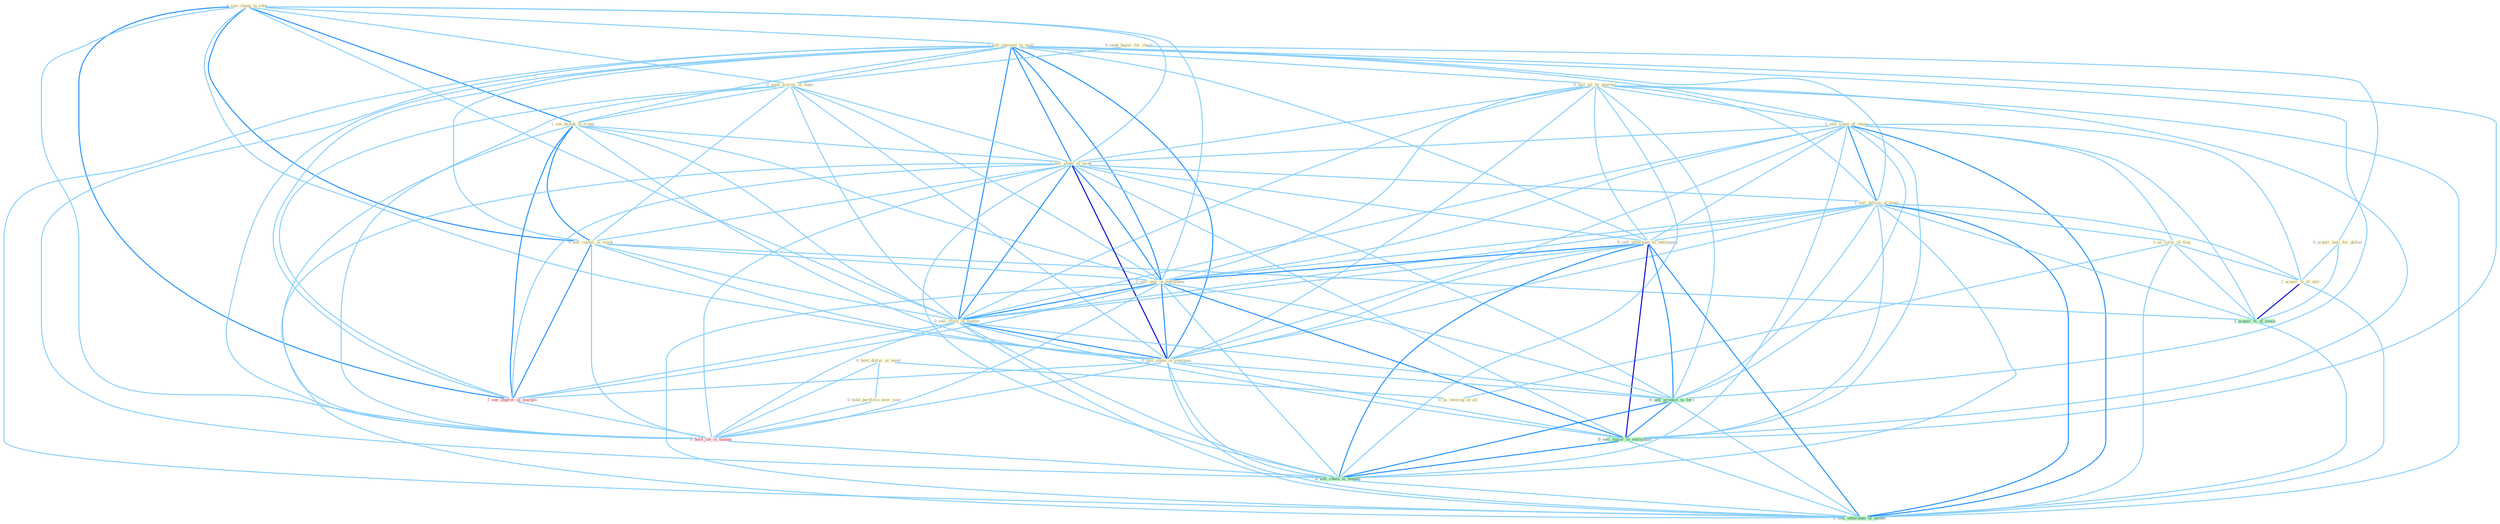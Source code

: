 Graph G{ 
    node
    [shape=polygon,style=filled,width=.5,height=.06,color="#BDFCC9",fixedsize=true,fontsize=4,
    fontcolor="#2f4f4f"];
    {node
    [color="#ffffe0", fontcolor="#8b7d6b"] "1_see_chang_in_rate " "1_sell_interest_in_mall " "0_hold_dollar_at_level " "0_sell_all_by_quarter " "0_seek_buyer_for_chain " "0_seek_waiver_in_hope " "1_see_break_in_trend " "1_sell_some_of_share " "1_sell_stake_in_mine " "0_hold_portfolio_over_year " "0_see_volatil_in_stock " "1_sell_billion_of_bond " "1_us_color_of_flag " "0_sell_othernum_to_entitynam " "0_sell_unit_in_entitynam " "0_us_leverag_at_all " "0_sell_stock_in_matter " "0_sell_stake_in_yearnum " "0_acquir_busi_for_dollar " "1_acquir_%_of_unit "}
{node [color="#fff0f5", fontcolor="#b22222"] "1_see_improv_in_margin " "1_hold_job_in_manag "}
edge [color="#B0E2FF"];

	"1_see_chang_in_rate " -- "1_sell_interest_in_mall " [w="1", color="#87cefa" ];
	"1_see_chang_in_rate " -- "0_seek_waiver_in_hope " [w="1", color="#87cefa" ];
	"1_see_chang_in_rate " -- "1_see_break_in_trend " [w="2", color="#1e90ff" , len=0.8];
	"1_see_chang_in_rate " -- "1_sell_stake_in_mine " [w="1", color="#87cefa" ];
	"1_see_chang_in_rate " -- "0_see_volatil_in_stock " [w="2", color="#1e90ff" , len=0.8];
	"1_see_chang_in_rate " -- "0_sell_unit_in_entitynam " [w="1", color="#87cefa" ];
	"1_see_chang_in_rate " -- "0_sell_stock_in_matter " [w="1", color="#87cefa" ];
	"1_see_chang_in_rate " -- "0_sell_stake_in_yearnum " [w="1", color="#87cefa" ];
	"1_see_chang_in_rate " -- "1_see_improv_in_margin " [w="2", color="#1e90ff" , len=0.8];
	"1_see_chang_in_rate " -- "1_hold_job_in_manag " [w="1", color="#87cefa" ];
	"1_sell_interest_in_mall " -- "0_sell_all_by_quarter " [w="1", color="#87cefa" ];
	"1_sell_interest_in_mall " -- "0_seek_waiver_in_hope " [w="1", color="#87cefa" ];
	"1_sell_interest_in_mall " -- "1_see_break_in_trend " [w="1", color="#87cefa" ];
	"1_sell_interest_in_mall " -- "1_sell_some_of_share " [w="1", color="#87cefa" ];
	"1_sell_interest_in_mall " -- "1_sell_stake_in_mine " [w="2", color="#1e90ff" , len=0.8];
	"1_sell_interest_in_mall " -- "0_see_volatil_in_stock " [w="1", color="#87cefa" ];
	"1_sell_interest_in_mall " -- "1_sell_billion_of_bond " [w="1", color="#87cefa" ];
	"1_sell_interest_in_mall " -- "0_sell_othernum_to_entitynam " [w="1", color="#87cefa" ];
	"1_sell_interest_in_mall " -- "0_sell_unit_in_entitynam " [w="2", color="#1e90ff" , len=0.8];
	"1_sell_interest_in_mall " -- "0_sell_stock_in_matter " [w="2", color="#1e90ff" , len=0.8];
	"1_sell_interest_in_mall " -- "0_sell_stake_in_yearnum " [w="2", color="#1e90ff" , len=0.8];
	"1_sell_interest_in_mall " -- "1_see_improv_in_margin " [w="1", color="#87cefa" ];
	"1_sell_interest_in_mall " -- "1_hold_job_in_manag " [w="1", color="#87cefa" ];
	"1_sell_interest_in_mall " -- "0_sell_product_to_forc " [w="1", color="#87cefa" ];
	"1_sell_interest_in_mall " -- "0_sell_major_to_entitynam " [w="1", color="#87cefa" ];
	"1_sell_interest_in_mall " -- "0_sell_chain_to_manag " [w="1", color="#87cefa" ];
	"1_sell_interest_in_mall " -- "1_sell_othernum_of_model " [w="1", color="#87cefa" ];
	"0_hold_dollar_at_level " -- "0_hold_portfolio_over_year " [w="1", color="#87cefa" ];
	"0_hold_dollar_at_level " -- "0_us_leverag_at_all " [w="1", color="#87cefa" ];
	"0_hold_dollar_at_level " -- "1_hold_job_in_manag " [w="1", color="#87cefa" ];
	"0_sell_all_by_quarter " -- "1_sell_some_of_share " [w="1", color="#87cefa" ];
	"0_sell_all_by_quarter " -- "1_sell_stake_in_mine " [w="1", color="#87cefa" ];
	"0_sell_all_by_quarter " -- "1_sell_billion_of_bond " [w="1", color="#87cefa" ];
	"0_sell_all_by_quarter " -- "0_sell_othernum_to_entitynam " [w="1", color="#87cefa" ];
	"0_sell_all_by_quarter " -- "0_sell_unit_in_entitynam " [w="1", color="#87cefa" ];
	"0_sell_all_by_quarter " -- "0_sell_stock_in_matter " [w="1", color="#87cefa" ];
	"0_sell_all_by_quarter " -- "0_sell_stake_in_yearnum " [w="1", color="#87cefa" ];
	"0_sell_all_by_quarter " -- "0_sell_product_to_forc " [w="1", color="#87cefa" ];
	"0_sell_all_by_quarter " -- "0_sell_major_to_entitynam " [w="1", color="#87cefa" ];
	"0_sell_all_by_quarter " -- "0_sell_chain_to_manag " [w="1", color="#87cefa" ];
	"0_sell_all_by_quarter " -- "1_sell_othernum_of_model " [w="1", color="#87cefa" ];
	"0_seek_buyer_for_chain " -- "0_seek_waiver_in_hope " [w="1", color="#87cefa" ];
	"0_seek_buyer_for_chain " -- "0_acquir_busi_for_dollar " [w="1", color="#87cefa" ];
	"0_seek_waiver_in_hope " -- "1_see_break_in_trend " [w="1", color="#87cefa" ];
	"0_seek_waiver_in_hope " -- "1_sell_stake_in_mine " [w="1", color="#87cefa" ];
	"0_seek_waiver_in_hope " -- "0_see_volatil_in_stock " [w="1", color="#87cefa" ];
	"0_seek_waiver_in_hope " -- "0_sell_unit_in_entitynam " [w="1", color="#87cefa" ];
	"0_seek_waiver_in_hope " -- "0_sell_stock_in_matter " [w="1", color="#87cefa" ];
	"0_seek_waiver_in_hope " -- "0_sell_stake_in_yearnum " [w="1", color="#87cefa" ];
	"0_seek_waiver_in_hope " -- "1_see_improv_in_margin " [w="1", color="#87cefa" ];
	"0_seek_waiver_in_hope " -- "1_hold_job_in_manag " [w="1", color="#87cefa" ];
	"1_see_break_in_trend " -- "1_sell_stake_in_mine " [w="1", color="#87cefa" ];
	"1_see_break_in_trend " -- "0_see_volatil_in_stock " [w="2", color="#1e90ff" , len=0.8];
	"1_see_break_in_trend " -- "0_sell_unit_in_entitynam " [w="1", color="#87cefa" ];
	"1_see_break_in_trend " -- "0_sell_stock_in_matter " [w="1", color="#87cefa" ];
	"1_see_break_in_trend " -- "0_sell_stake_in_yearnum " [w="1", color="#87cefa" ];
	"1_see_break_in_trend " -- "1_see_improv_in_margin " [w="2", color="#1e90ff" , len=0.8];
	"1_see_break_in_trend " -- "1_hold_job_in_manag " [w="1", color="#87cefa" ];
	"1_sell_some_of_share " -- "1_sell_stake_in_mine " [w="1", color="#87cefa" ];
	"1_sell_some_of_share " -- "1_sell_billion_of_bond " [w="2", color="#1e90ff" , len=0.8];
	"1_sell_some_of_share " -- "1_us_color_of_flag " [w="1", color="#87cefa" ];
	"1_sell_some_of_share " -- "0_sell_othernum_to_entitynam " [w="1", color="#87cefa" ];
	"1_sell_some_of_share " -- "0_sell_unit_in_entitynam " [w="1", color="#87cefa" ];
	"1_sell_some_of_share " -- "0_sell_stock_in_matter " [w="1", color="#87cefa" ];
	"1_sell_some_of_share " -- "0_sell_stake_in_yearnum " [w="1", color="#87cefa" ];
	"1_sell_some_of_share " -- "1_acquir_%_of_unit " [w="1", color="#87cefa" ];
	"1_sell_some_of_share " -- "1_acquir_%_of_stock " [w="1", color="#87cefa" ];
	"1_sell_some_of_share " -- "0_sell_product_to_forc " [w="1", color="#87cefa" ];
	"1_sell_some_of_share " -- "0_sell_major_to_entitynam " [w="1", color="#87cefa" ];
	"1_sell_some_of_share " -- "0_sell_chain_to_manag " [w="1", color="#87cefa" ];
	"1_sell_some_of_share " -- "1_sell_othernum_of_model " [w="2", color="#1e90ff" , len=0.8];
	"1_sell_stake_in_mine " -- "0_see_volatil_in_stock " [w="1", color="#87cefa" ];
	"1_sell_stake_in_mine " -- "1_sell_billion_of_bond " [w="1", color="#87cefa" ];
	"1_sell_stake_in_mine " -- "0_sell_othernum_to_entitynam " [w="1", color="#87cefa" ];
	"1_sell_stake_in_mine " -- "0_sell_unit_in_entitynam " [w="2", color="#1e90ff" , len=0.8];
	"1_sell_stake_in_mine " -- "0_sell_stock_in_matter " [w="2", color="#1e90ff" , len=0.8];
	"1_sell_stake_in_mine " -- "0_sell_stake_in_yearnum " [w="3", color="#0000cd" , len=0.6];
	"1_sell_stake_in_mine " -- "1_see_improv_in_margin " [w="1", color="#87cefa" ];
	"1_sell_stake_in_mine " -- "1_hold_job_in_manag " [w="1", color="#87cefa" ];
	"1_sell_stake_in_mine " -- "0_sell_product_to_forc " [w="1", color="#87cefa" ];
	"1_sell_stake_in_mine " -- "0_sell_major_to_entitynam " [w="1", color="#87cefa" ];
	"1_sell_stake_in_mine " -- "0_sell_chain_to_manag " [w="1", color="#87cefa" ];
	"1_sell_stake_in_mine " -- "1_sell_othernum_of_model " [w="1", color="#87cefa" ];
	"0_hold_portfolio_over_year " -- "1_hold_job_in_manag " [w="1", color="#87cefa" ];
	"0_see_volatil_in_stock " -- "0_sell_unit_in_entitynam " [w="1", color="#87cefa" ];
	"0_see_volatil_in_stock " -- "0_sell_stock_in_matter " [w="1", color="#87cefa" ];
	"0_see_volatil_in_stock " -- "0_sell_stake_in_yearnum " [w="1", color="#87cefa" ];
	"0_see_volatil_in_stock " -- "1_see_improv_in_margin " [w="2", color="#1e90ff" , len=0.8];
	"0_see_volatil_in_stock " -- "1_acquir_%_of_stock " [w="1", color="#87cefa" ];
	"0_see_volatil_in_stock " -- "1_hold_job_in_manag " [w="1", color="#87cefa" ];
	"1_sell_billion_of_bond " -- "1_us_color_of_flag " [w="1", color="#87cefa" ];
	"1_sell_billion_of_bond " -- "0_sell_othernum_to_entitynam " [w="1", color="#87cefa" ];
	"1_sell_billion_of_bond " -- "0_sell_unit_in_entitynam " [w="1", color="#87cefa" ];
	"1_sell_billion_of_bond " -- "0_sell_stock_in_matter " [w="1", color="#87cefa" ];
	"1_sell_billion_of_bond " -- "0_sell_stake_in_yearnum " [w="1", color="#87cefa" ];
	"1_sell_billion_of_bond " -- "1_acquir_%_of_unit " [w="1", color="#87cefa" ];
	"1_sell_billion_of_bond " -- "1_acquir_%_of_stock " [w="1", color="#87cefa" ];
	"1_sell_billion_of_bond " -- "0_sell_product_to_forc " [w="1", color="#87cefa" ];
	"1_sell_billion_of_bond " -- "0_sell_major_to_entitynam " [w="1", color="#87cefa" ];
	"1_sell_billion_of_bond " -- "0_sell_chain_to_manag " [w="1", color="#87cefa" ];
	"1_sell_billion_of_bond " -- "1_sell_othernum_of_model " [w="2", color="#1e90ff" , len=0.8];
	"1_us_color_of_flag " -- "0_us_leverag_at_all " [w="1", color="#87cefa" ];
	"1_us_color_of_flag " -- "1_acquir_%_of_unit " [w="1", color="#87cefa" ];
	"1_us_color_of_flag " -- "1_acquir_%_of_stock " [w="1", color="#87cefa" ];
	"1_us_color_of_flag " -- "1_sell_othernum_of_model " [w="1", color="#87cefa" ];
	"0_sell_othernum_to_entitynam " -- "0_sell_unit_in_entitynam " [w="2", color="#1e90ff" , len=0.8];
	"0_sell_othernum_to_entitynam " -- "0_sell_stock_in_matter " [w="1", color="#87cefa" ];
	"0_sell_othernum_to_entitynam " -- "0_sell_stake_in_yearnum " [w="1", color="#87cefa" ];
	"0_sell_othernum_to_entitynam " -- "0_sell_product_to_forc " [w="2", color="#1e90ff" , len=0.8];
	"0_sell_othernum_to_entitynam " -- "0_sell_major_to_entitynam " [w="3", color="#0000cd" , len=0.6];
	"0_sell_othernum_to_entitynam " -- "0_sell_chain_to_manag " [w="2", color="#1e90ff" , len=0.8];
	"0_sell_othernum_to_entitynam " -- "1_sell_othernum_of_model " [w="2", color="#1e90ff" , len=0.8];
	"0_sell_unit_in_entitynam " -- "0_sell_stock_in_matter " [w="2", color="#1e90ff" , len=0.8];
	"0_sell_unit_in_entitynam " -- "0_sell_stake_in_yearnum " [w="2", color="#1e90ff" , len=0.8];
	"0_sell_unit_in_entitynam " -- "1_see_improv_in_margin " [w="1", color="#87cefa" ];
	"0_sell_unit_in_entitynam " -- "1_hold_job_in_manag " [w="1", color="#87cefa" ];
	"0_sell_unit_in_entitynam " -- "0_sell_product_to_forc " [w="1", color="#87cefa" ];
	"0_sell_unit_in_entitynam " -- "0_sell_major_to_entitynam " [w="2", color="#1e90ff" , len=0.8];
	"0_sell_unit_in_entitynam " -- "0_sell_chain_to_manag " [w="1", color="#87cefa" ];
	"0_sell_unit_in_entitynam " -- "1_sell_othernum_of_model " [w="1", color="#87cefa" ];
	"0_sell_stock_in_matter " -- "0_sell_stake_in_yearnum " [w="2", color="#1e90ff" , len=0.8];
	"0_sell_stock_in_matter " -- "1_see_improv_in_margin " [w="1", color="#87cefa" ];
	"0_sell_stock_in_matter " -- "1_hold_job_in_manag " [w="1", color="#87cefa" ];
	"0_sell_stock_in_matter " -- "0_sell_product_to_forc " [w="1", color="#87cefa" ];
	"0_sell_stock_in_matter " -- "0_sell_major_to_entitynam " [w="1", color="#87cefa" ];
	"0_sell_stock_in_matter " -- "0_sell_chain_to_manag " [w="1", color="#87cefa" ];
	"0_sell_stock_in_matter " -- "1_sell_othernum_of_model " [w="1", color="#87cefa" ];
	"0_sell_stake_in_yearnum " -- "1_see_improv_in_margin " [w="1", color="#87cefa" ];
	"0_sell_stake_in_yearnum " -- "1_hold_job_in_manag " [w="1", color="#87cefa" ];
	"0_sell_stake_in_yearnum " -- "0_sell_product_to_forc " [w="1", color="#87cefa" ];
	"0_sell_stake_in_yearnum " -- "0_sell_major_to_entitynam " [w="1", color="#87cefa" ];
	"0_sell_stake_in_yearnum " -- "0_sell_chain_to_manag " [w="1", color="#87cefa" ];
	"0_sell_stake_in_yearnum " -- "1_sell_othernum_of_model " [w="1", color="#87cefa" ];
	"0_acquir_busi_for_dollar " -- "1_acquir_%_of_unit " [w="1", color="#87cefa" ];
	"0_acquir_busi_for_dollar " -- "1_acquir_%_of_stock " [w="1", color="#87cefa" ];
	"1_acquir_%_of_unit " -- "1_acquir_%_of_stock " [w="3", color="#0000cd" , len=0.6];
	"1_acquir_%_of_unit " -- "1_sell_othernum_of_model " [w="1", color="#87cefa" ];
	"1_see_improv_in_margin " -- "1_hold_job_in_manag " [w="1", color="#87cefa" ];
	"1_acquir_%_of_stock " -- "1_sell_othernum_of_model " [w="1", color="#87cefa" ];
	"1_hold_job_in_manag " -- "0_sell_chain_to_manag " [w="1", color="#87cefa" ];
	"0_sell_product_to_forc " -- "0_sell_major_to_entitynam " [w="2", color="#1e90ff" , len=0.8];
	"0_sell_product_to_forc " -- "0_sell_chain_to_manag " [w="2", color="#1e90ff" , len=0.8];
	"0_sell_product_to_forc " -- "1_sell_othernum_of_model " [w="1", color="#87cefa" ];
	"0_sell_major_to_entitynam " -- "0_sell_chain_to_manag " [w="2", color="#1e90ff" , len=0.8];
	"0_sell_major_to_entitynam " -- "1_sell_othernum_of_model " [w="1", color="#87cefa" ];
	"0_sell_chain_to_manag " -- "1_sell_othernum_of_model " [w="1", color="#87cefa" ];
}